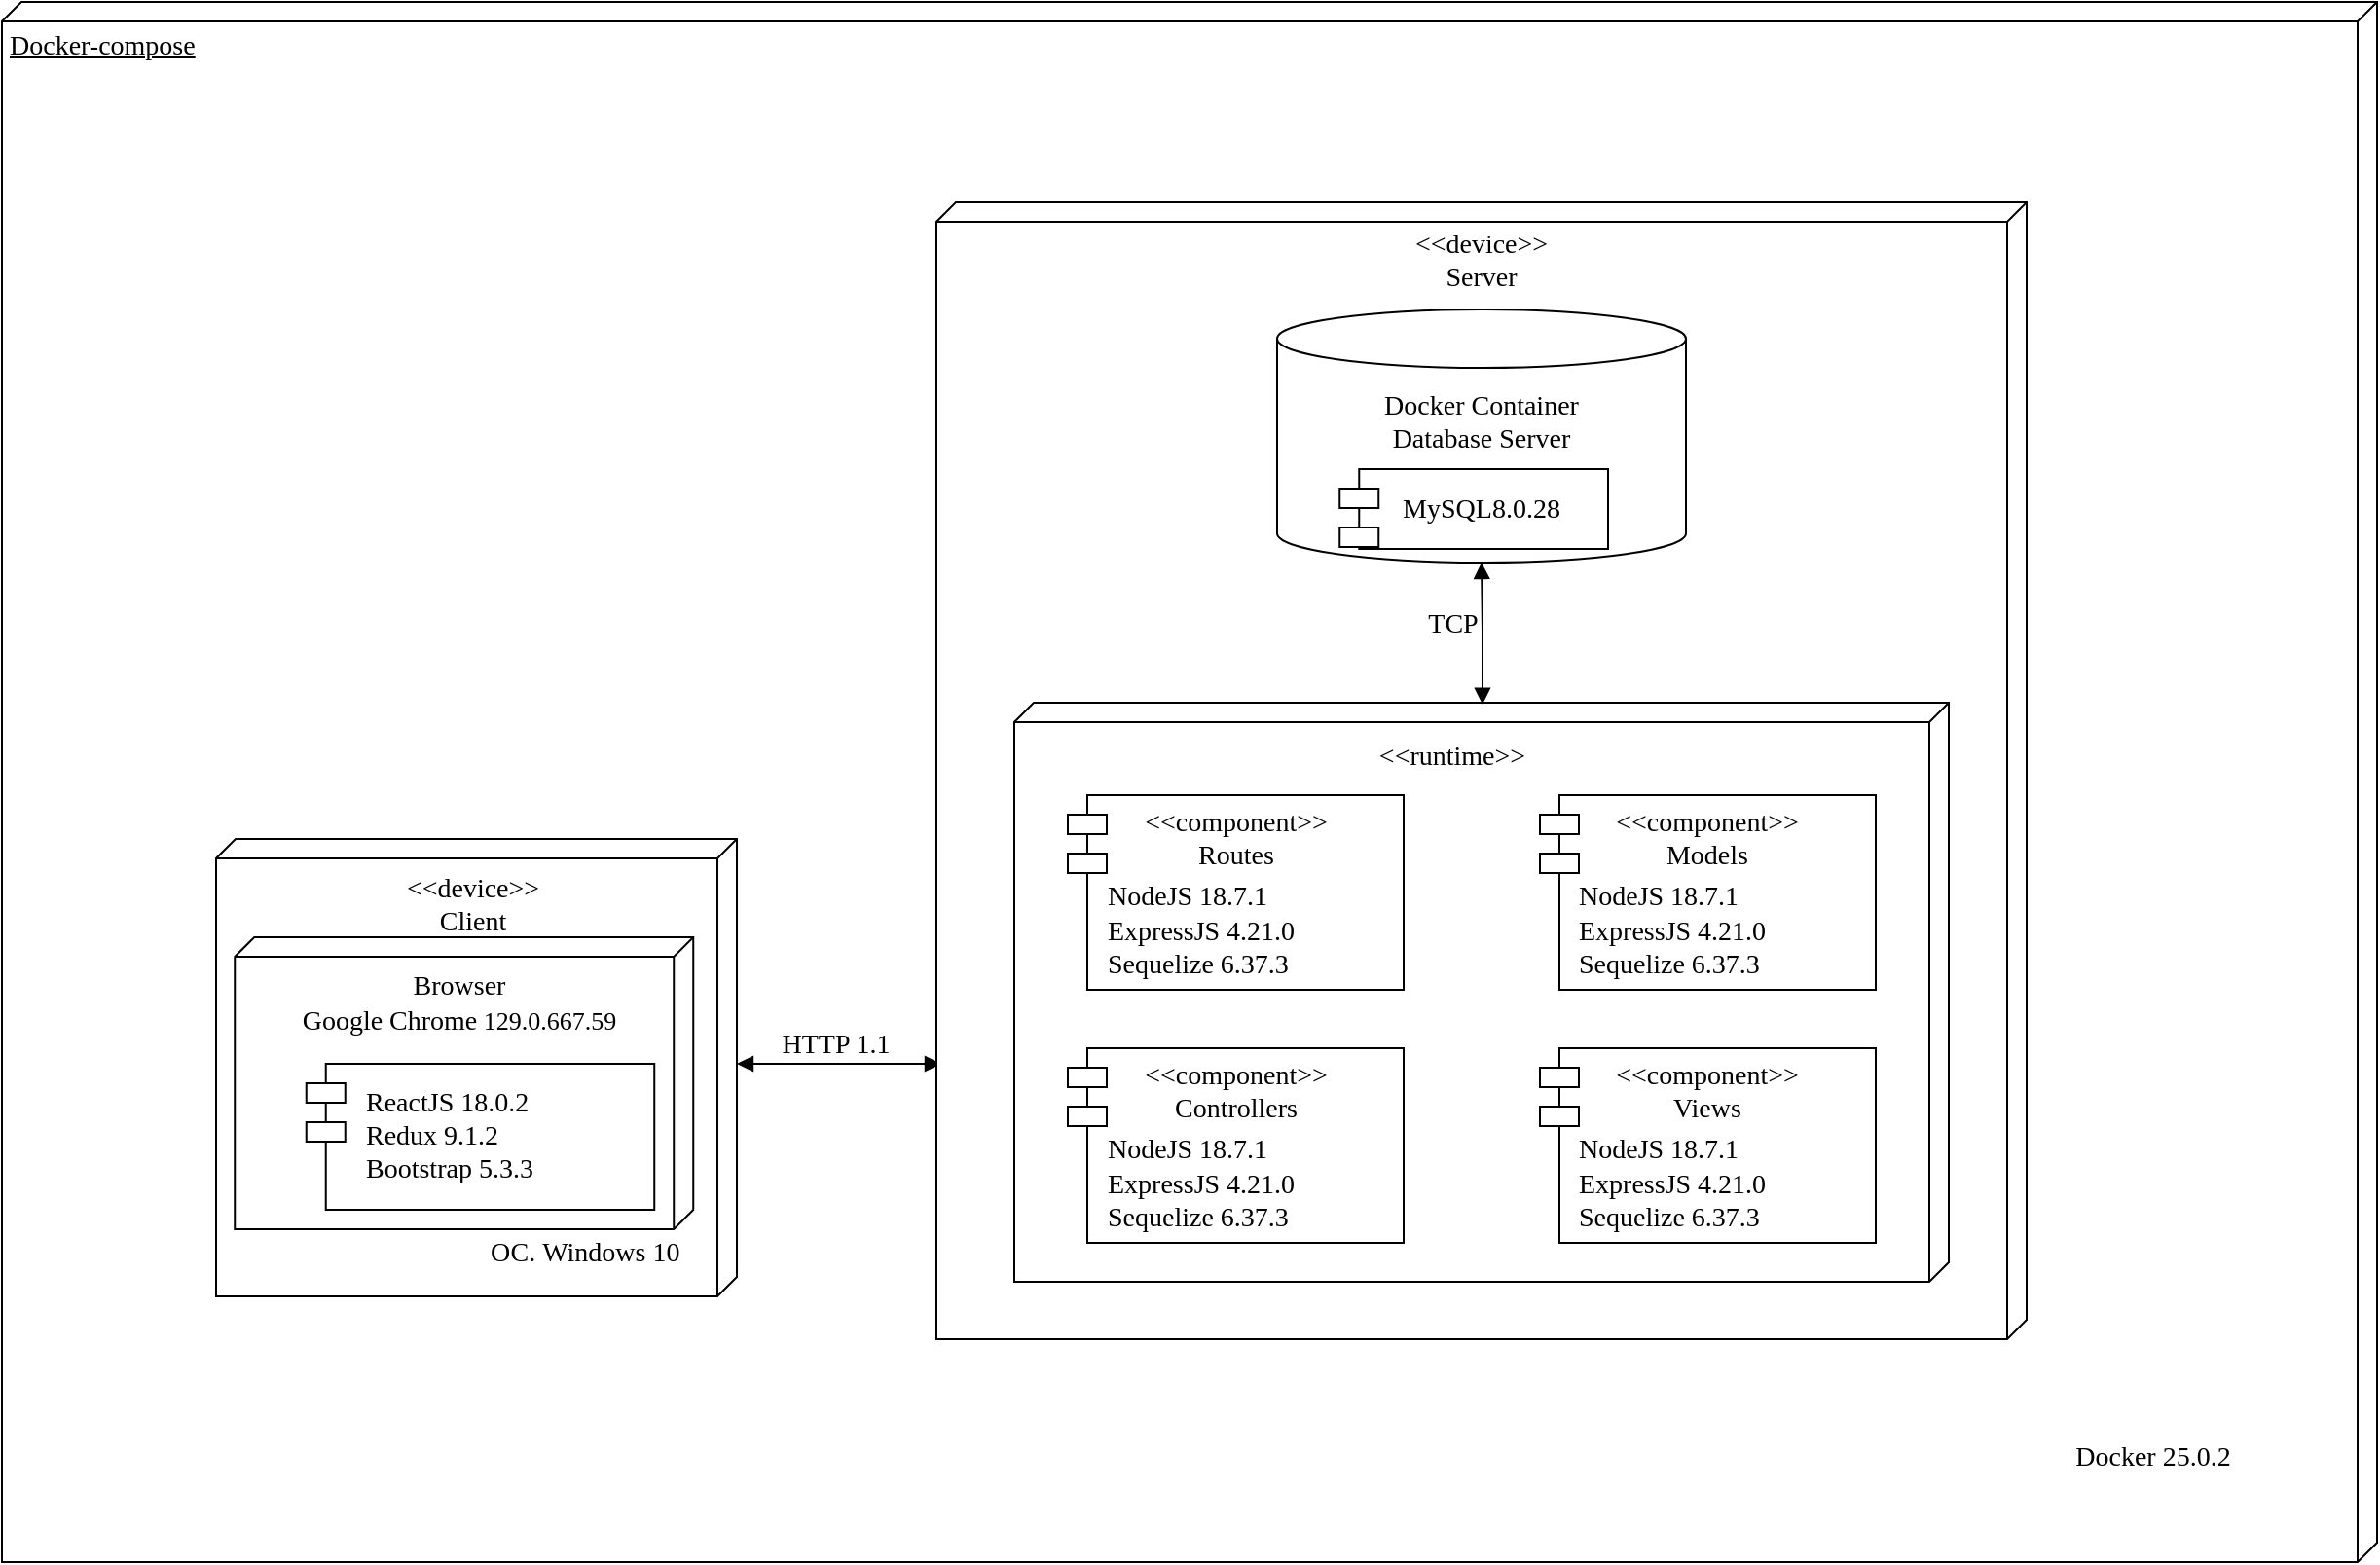 <mxfile version="24.8.2">
  <diagram id="hu6SqyUsQMpoPFQubJVd" name="Страница — 1">
    <mxGraphModel dx="2243" dy="806" grid="0" gridSize="10" guides="1" tooltips="1" connect="1" arrows="1" fold="1" page="0" pageScale="1" pageWidth="827" pageHeight="1169" math="0" shadow="0">
      <root>
        <mxCell id="0" />
        <mxCell id="1" parent="0" />
        <mxCell id="8hdBrVyz4YDK7KMscJBu-44" value="&lt;font face=&quot;Times New Roman&quot; style=&quot;font-size: 14px;&quot;&gt;Docker-compose&lt;/font&gt;" style="verticalAlign=top;align=left;spacingTop=8;spacingLeft=2;spacingRight=12;shape=cube;size=10;direction=south;fontStyle=4;html=1;whiteSpace=wrap;" parent="1" vertex="1">
          <mxGeometry x="-160" y="290" width="1220" height="801.5" as="geometry" />
        </mxCell>
        <mxCell id="8hdBrVyz4YDK7KMscJBu-45" value="&lt;font face=&quot;Times New Roman&quot; style=&quot;font-size: 14px;&quot;&gt;Docker 25.0.2&lt;/font&gt;" style="text;html=1;align=center;verticalAlign=middle;whiteSpace=wrap;rounded=0;" parent="1" vertex="1">
          <mxGeometry x="870" y="1022.5" width="150" height="30" as="geometry" />
        </mxCell>
        <mxCell id="8hdBrVyz4YDK7KMscJBu-1" value="" style="verticalAlign=top;align=left;spacingTop=8;spacingLeft=2;spacingRight=12;shape=cube;size=10;direction=south;fontStyle=4;html=1;whiteSpace=wrap;" parent="1" vertex="1">
          <mxGeometry x="-50" y="720" width="267.5" height="235" as="geometry" />
        </mxCell>
        <mxCell id="8hdBrVyz4YDK7KMscJBu-2" value="" style="verticalAlign=top;align=left;spacingTop=8;spacingLeft=2;spacingRight=12;shape=cube;size=10;direction=south;fontStyle=4;html=1;whiteSpace=wrap;" parent="1" vertex="1">
          <mxGeometry x="-40.38" y="770.5" width="235.5" height="150" as="geometry" />
        </mxCell>
        <mxCell id="8hdBrVyz4YDK7KMscJBu-3" value="&lt;font style=&quot;font-size: 14px;&quot; face=&quot;Times New Roman&quot;&gt;Browser&lt;/font&gt;&lt;div style=&quot;font-size: 14px;&quot;&gt;&lt;font style=&quot;font-size: 14px;&quot; face=&quot;Times New Roman&quot;&gt;&lt;font style=&quot;font-size: 14px;&quot;&gt;Google Chrome&lt;/font&gt;&lt;span style=&quot;font-size: 13px;&quot;&gt;&amp;nbsp;&lt;/span&gt;&lt;/font&gt;&lt;span style=&quot;font-size: 13px; text-align: start; background-color: rgb(255, 255, 255);&quot;&gt;&lt;font face=&quot;Times New Roman&quot;&gt;129.0.667.59&lt;/font&gt;&lt;/span&gt;&lt;br&gt;&lt;/div&gt;" style="text;html=1;align=center;verticalAlign=middle;whiteSpace=wrap;rounded=0;" parent="1" vertex="1">
          <mxGeometry x="-27" y="782" width="203.5" height="46.5" as="geometry" />
        </mxCell>
        <mxCell id="8hdBrVyz4YDK7KMscJBu-4" value="&lt;div style=&quot;&quot;&gt;&lt;br&gt;&lt;/div&gt;" style="shape=module;align=left;spacingLeft=20;align=center;verticalAlign=top;whiteSpace=wrap;html=1;" parent="1" vertex="1">
          <mxGeometry x="-3.63" y="835.5" width="178.75" height="75" as="geometry" />
        </mxCell>
        <mxCell id="8hdBrVyz4YDK7KMscJBu-5" value="&lt;font style=&quot;font-size: 14px;&quot; face=&quot;Times New Roman&quot;&gt;&amp;lt;&amp;lt;device&amp;gt;&amp;gt;&lt;br&gt;&lt;/font&gt;&lt;div&gt;&lt;font style=&quot;font-size: 14px;&quot; face=&quot;Times New Roman&quot;&gt;Client&lt;/font&gt;&lt;/div&gt;" style="text;html=1;align=center;verticalAlign=middle;whiteSpace=wrap;rounded=0;" parent="1" vertex="1">
          <mxGeometry x="32.62" y="738.5" width="97.5" height="30" as="geometry" />
        </mxCell>
        <mxCell id="8hdBrVyz4YDK7KMscJBu-6" value="&lt;font style=&quot;font-size: 14px;&quot; face=&quot;Times New Roman&quot;&gt;ОС. Windows 10&lt;/font&gt;" style="text;strokeColor=none;fillColor=none;align=left;verticalAlign=middle;spacingLeft=4;spacingRight=4;overflow=hidden;points=[[0,0.5],[1,0.5]];portConstraint=eastwest;rotatable=0;whiteSpace=wrap;html=1;" parent="1" vertex="1">
          <mxGeometry x="85.12" y="917.5" width="114" height="30" as="geometry" />
        </mxCell>
        <mxCell id="8hdBrVyz4YDK7KMscJBu-7" value="&lt;font face=&quot;Times New Roman&quot; style=&quot;font-size: 14px;&quot;&gt;ReactJS 18.0.2&lt;/font&gt;&lt;div&gt;&lt;font face=&quot;Times New Roman&quot;&gt;&lt;span style=&quot;font-size: 14px;&quot;&gt;Redux 9.1.2&lt;br&gt;&lt;/span&gt;&lt;/font&gt;&lt;div style=&quot;font-size: 14px;&quot;&gt;&lt;font face=&quot;PvMJpOz3pLV8ocHbTbVb&quot; style=&quot;font-size: 14px;&quot;&gt;Bootstrap 5.3.3&lt;/font&gt;&lt;/div&gt;&lt;/div&gt;" style="text;html=1;align=left;verticalAlign=middle;whiteSpace=wrap;rounded=0;" parent="1" vertex="1">
          <mxGeometry x="25.12" y="835.5" width="150" height="75" as="geometry" />
        </mxCell>
        <mxCell id="8hdBrVyz4YDK7KMscJBu-8" value="" style="endArrow=block;html=1;rounded=0;edgeStyle=orthogonalEdgeStyle;endFill=1;startArrow=block;startFill=1;exitX=0.561;exitY=0;exitDx=0;exitDy=0;exitPerimeter=0;entryX=0.56;entryY=1.002;entryDx=0;entryDy=0;entryPerimeter=0;" parent="1" edge="1">
          <mxGeometry width="50" height="50" relative="1" as="geometry">
            <mxPoint x="217.5" y="835.5" as="sourcePoint" />
            <mxPoint x="322.5" y="835.5" as="targetPoint" />
            <Array as="points" />
          </mxGeometry>
        </mxCell>
        <mxCell id="8hdBrVyz4YDK7KMscJBu-9" value="&lt;font style=&quot;font-size: 14px;&quot; face=&quot;Times New Roman&quot;&gt;HTTP 1.1&lt;/font&gt;" style="edgeLabel;html=1;align=center;verticalAlign=middle;resizable=0;points=[];" parent="8hdBrVyz4YDK7KMscJBu-8" vertex="1" connectable="0">
          <mxGeometry x="0.076" y="1" relative="1" as="geometry">
            <mxPoint x="-6" y="-9" as="offset" />
          </mxGeometry>
        </mxCell>
        <mxCell id="8hdBrVyz4YDK7KMscJBu-10" value="" style="verticalAlign=top;align=left;spacingTop=8;spacingLeft=2;spacingRight=12;shape=cube;size=10;direction=south;fontStyle=4;html=1;whiteSpace=wrap;" parent="1" vertex="1">
          <mxGeometry x="320" y="393" width="560" height="584" as="geometry" />
        </mxCell>
        <mxCell id="8hdBrVyz4YDK7KMscJBu-11" value="&lt;font style=&quot;font-size: 14px;&quot; face=&quot;Times New Roman&quot;&gt;&amp;lt;&amp;lt;device&amp;gt;&amp;gt;&lt;br&gt;&lt;/font&gt;&lt;div&gt;&lt;font style=&quot;font-size: 14px;&quot; face=&quot;Times New Roman&quot;&gt;Server&lt;/font&gt;&lt;span style=&quot;color: rgba(0, 0, 0, 0); font-family: monospace; font-size: 0px; text-align: start; text-wrap-mode: nowrap; background-color: initial;&quot;&gt;%3CmxGraphModel%3E%3Croot%3E%3CmxCell%20id%3D%220%22%2F%3E%3CmxCell%20id%3D%221%22%20parent%3D%220%22%2F%3E%3CmxCell%20id%3D%222%22%20value%3D%22%22%20style%3D%22shape%3Dcylinder3%3BwhiteSpace%3Dwrap%3Bhtml%3D1%3BboundedLbl%3D1%3BbackgroundOutline%3D1%3Bsize%3D15%3B%22%20vertex%3D%221%22%20parent%3D%221%22%3E%3CmxGeometry%20x%3D%22899.75%22%20y%3D%2217%22%20width%3D%22220%22%20height%3D%22140%22%20as%3D%22geometry%22%2F%3E%3C%2FmxCell%3E%3CmxCell%20id%3D%223%22%20value%3D%22%22%20style%3D%22shape%3Dmodule%3Balign%3Dleft%3BspacingLeft%3D20%3Balign%3Dcenter%3BverticalAlign%3Dtop%3BwhiteSpace%3Dwrap%3Bhtml%3D1%3B%22%20vertex%3D%221%22%20parent%3D%221%22%3E%3CmxGeometry%20x%3D%22931.88%22%20y%3D%2296%22%20width%3D%22155.75%22%20height%3D%2247.5%22%20as%3D%22geometry%22%2F%3E%3C%2FmxCell%3E%3CmxCell%20id%3D%224%22%20value%3D%22%26lt%3Bfont%20style%3D%26quot%3Bfont-size%3A%2014px%3B%26quot%3B%20face%3D%26quot%3BTimes%20New%20Roman%26quot%3B%26gt%3BDocker%20Container%26lt%3Bbr%26gt%3BDatabase%20Server%26lt%3B%2Ffont%26gt%3B%22%20style%3D%22text%3Bhtml%3D1%3Balign%3Dcenter%3BverticalAlign%3Dmiddle%3BwhiteSpace%3Dwrap%3Brounded%3D0%3B%22%20vertex%3D%221%22%20parent%3D%221%22%3E%3CmxGeometry%20x%3D%22951%22%20y%3D%2257%22%20width%3D%22107.5%22%20height%3D%2232.5%22%20as%3D%22geometry%22%2F%3E%3C%2FmxCell%3E%3CmxCell%20id%3D%225%22%20value%3D%22%26lt%3Bspan%20style%3D%26quot%3Bfont-family%3A%20%26amp%3Bquot%3BTimes%20New%20Roman%26amp%3Bquot%3B%3B%20font-size%3A%2014px%3B%26quot%3B%26gt%3BMySQL8.0.28%26lt%3B%2Fspan%26gt%3B%22%20style%3D%22text%3Bhtml%3D1%3Balign%3Dcenter%3BverticalAlign%3Dmiddle%3BwhiteSpace%3Dwrap%3Brounded%3D0%3B%22%20vertex%3D%221%22%20parent%3D%221%22%3E%3CmxGeometry%20x%3D%22972.63%22%20y%3D%22104.75%22%20width%3D%2284%22%20height%3D%2230%22%20as%3D%22geometry%22%2F%3E%3C%2FmxCell%3E%3C%2Froot%3E%3C%2FmxGraphModel%3E&lt;/span&gt;&lt;/div&gt;" style="text;html=1;align=center;verticalAlign=middle;whiteSpace=wrap;rounded=0;" parent="1" vertex="1">
          <mxGeometry x="551.25" y="408" width="97.5" height="29" as="geometry" />
        </mxCell>
        <mxCell id="8hdBrVyz4YDK7KMscJBu-12" value="" style="shape=cylinder3;whiteSpace=wrap;html=1;boundedLbl=1;backgroundOutline=1;size=15;" parent="1" vertex="1">
          <mxGeometry x="495" y="448" width="210" height="130" as="geometry" />
        </mxCell>
        <mxCell id="8hdBrVyz4YDK7KMscJBu-13" value="" style="shape=module;align=left;spacingLeft=20;align=center;verticalAlign=top;whiteSpace=wrap;html=1;" parent="1" vertex="1">
          <mxGeometry x="527.13" y="530" width="137.87" height="41" as="geometry" />
        </mxCell>
        <mxCell id="8hdBrVyz4YDK7KMscJBu-14" value="&lt;font style=&quot;font-size: 14px;&quot; face=&quot;Times New Roman&quot;&gt;Docker Container&lt;br&gt;Database Server&lt;/font&gt;" style="text;html=1;align=center;verticalAlign=middle;whiteSpace=wrap;rounded=0;" parent="1" vertex="1">
          <mxGeometry x="546.25" y="490" width="107.5" height="32.5" as="geometry" />
        </mxCell>
        <mxCell id="8hdBrVyz4YDK7KMscJBu-15" value="&lt;span style=&quot;font-family: &amp;quot;Times New Roman&amp;quot;; font-size: 14px;&quot;&gt;MySQL8.0.28&lt;/span&gt;" style="text;html=1;align=center;verticalAlign=middle;whiteSpace=wrap;rounded=0;" parent="1" vertex="1">
          <mxGeometry x="558" y="535.5" width="84" height="30" as="geometry" />
        </mxCell>
        <mxCell id="8hdBrVyz4YDK7KMscJBu-20" value="" style="verticalAlign=top;align=left;spacingTop=8;spacingLeft=2;spacingRight=12;shape=cube;size=10;direction=south;fontStyle=4;html=1;whiteSpace=wrap;" parent="1" vertex="1">
          <mxGeometry x="360" y="650" width="480" height="297.5" as="geometry" />
        </mxCell>
        <mxCell id="8hdBrVyz4YDK7KMscJBu-21" value="&lt;font face=&quot;Times New Roman&quot;&gt;&lt;span style=&quot;font-size: 14px;&quot;&gt;&amp;lt;&amp;lt;runtime&amp;gt;&amp;gt;&lt;/span&gt;&lt;/font&gt;" style="text;html=1;align=center;verticalAlign=middle;whiteSpace=wrap;rounded=0;" parent="1" vertex="1">
          <mxGeometry x="495" y="662.5" width="180" height="30" as="geometry" />
        </mxCell>
        <mxCell id="8hdBrVyz4YDK7KMscJBu-22" value="" style="shape=module;align=left;spacingLeft=20;align=center;verticalAlign=top;whiteSpace=wrap;html=1;" parent="1" vertex="1">
          <mxGeometry x="387.5" y="697.5" width="172.5" height="100" as="geometry" />
        </mxCell>
        <mxCell id="8hdBrVyz4YDK7KMscJBu-23" value="&lt;div style=&quot;font-size: 14px;&quot;&gt;&lt;div&gt;&lt;font style=&quot;text-wrap: nowrap;&quot; face=&quot;Times New Roman&quot;&gt;NodeJS 18.7.1&lt;/font&gt;&lt;/div&gt;&lt;div&gt;&lt;span style=&quot;font-family: oEKUUC97mD8u1FqZIiND; background-color: initial;&quot;&gt;ExpressJS 4.21.0&amp;nbsp;&lt;/span&gt;&lt;/div&gt;&lt;div&gt;&lt;font face=&quot;oEKUUC97mD8u1FqZIiND&quot;&gt;Sequelize 6.37.3&lt;/font&gt;&lt;/div&gt;&lt;/div&gt;" style="text;html=1;align=left;verticalAlign=middle;whiteSpace=wrap;rounded=0;" parent="1" vertex="1">
          <mxGeometry x="405.63" y="740.57" width="144.12" height="52.93" as="geometry" />
        </mxCell>
        <mxCell id="8hdBrVyz4YDK7KMscJBu-28" value="&lt;font face=&quot;Times New Roman&quot;&gt;&lt;span style=&quot;font-size: 14px;&quot;&gt;&amp;lt;&amp;lt;component&amp;gt;&amp;gt;&lt;/span&gt;&lt;/font&gt;&lt;div&gt;&lt;font face=&quot;Times New Roman&quot;&gt;&lt;span style=&quot;font-size: 14px;&quot;&gt;Routes&lt;/span&gt;&lt;/font&gt;&lt;/div&gt;" style="text;html=1;align=center;verticalAlign=middle;whiteSpace=wrap;rounded=0;" parent="1" vertex="1">
          <mxGeometry x="405.63" y="707.5" width="136.25" height="25" as="geometry" />
        </mxCell>
        <mxCell id="8hdBrVyz4YDK7KMscJBu-29" value="" style="shape=module;align=left;spacingLeft=20;align=center;verticalAlign=top;whiteSpace=wrap;html=1;" parent="1" vertex="1">
          <mxGeometry x="630" y="697.5" width="172.5" height="100" as="geometry" />
        </mxCell>
        <mxCell id="8hdBrVyz4YDK7KMscJBu-30" value="&lt;div style=&quot;font-size: 14px;&quot;&gt;&lt;div&gt;&lt;font style=&quot;text-wrap: nowrap;&quot; face=&quot;Times New Roman&quot;&gt;NodeJS 18.7.1&lt;/font&gt;&lt;/div&gt;&lt;div&gt;&lt;span style=&quot;font-family: oEKUUC97mD8u1FqZIiND; background-color: initial;&quot;&gt;ExpressJS 4.21.0&amp;nbsp;&lt;/span&gt;&lt;/div&gt;&lt;div&gt;&lt;font face=&quot;oEKUUC97mD8u1FqZIiND&quot;&gt;Sequelize 6.37.3&lt;/font&gt;&lt;/div&gt;&lt;/div&gt;" style="text;html=1;align=left;verticalAlign=middle;whiteSpace=wrap;rounded=0;" parent="1" vertex="1">
          <mxGeometry x="648.13" y="740.57" width="144.12" height="52.93" as="geometry" />
        </mxCell>
        <mxCell id="8hdBrVyz4YDK7KMscJBu-31" value="&lt;font face=&quot;Times New Roman&quot;&gt;&lt;span style=&quot;font-size: 14px;&quot;&gt;&amp;lt;&amp;lt;component&amp;gt;&amp;gt;&lt;/span&gt;&lt;/font&gt;&lt;div&gt;&lt;font face=&quot;Times New Roman&quot;&gt;&lt;span style=&quot;font-size: 14px;&quot;&gt;Models&lt;/span&gt;&lt;/font&gt;&lt;/div&gt;" style="text;html=1;align=center;verticalAlign=middle;whiteSpace=wrap;rounded=0;" parent="1" vertex="1">
          <mxGeometry x="648.13" y="707.5" width="136.25" height="25" as="geometry" />
        </mxCell>
        <mxCell id="8hdBrVyz4YDK7KMscJBu-32" value="" style="shape=module;align=left;spacingLeft=20;align=center;verticalAlign=top;whiteSpace=wrap;html=1;" parent="1" vertex="1">
          <mxGeometry x="387.5" y="827.5" width="172.5" height="100" as="geometry" />
        </mxCell>
        <mxCell id="8hdBrVyz4YDK7KMscJBu-33" value="&lt;div style=&quot;font-size: 14px;&quot;&gt;&lt;div&gt;&lt;font style=&quot;text-wrap: nowrap;&quot; face=&quot;Times New Roman&quot;&gt;NodeJS 18.7.1&lt;/font&gt;&lt;/div&gt;&lt;div&gt;&lt;span style=&quot;font-family: oEKUUC97mD8u1FqZIiND; background-color: initial;&quot;&gt;ExpressJS 4.21.0&amp;nbsp;&lt;/span&gt;&lt;/div&gt;&lt;div&gt;&lt;font face=&quot;oEKUUC97mD8u1FqZIiND&quot;&gt;Sequelize 6.37.3&lt;/font&gt;&lt;/div&gt;&lt;/div&gt;" style="text;html=1;align=left;verticalAlign=middle;whiteSpace=wrap;rounded=0;" parent="1" vertex="1">
          <mxGeometry x="405.63" y="870.57" width="144.12" height="52.93" as="geometry" />
        </mxCell>
        <mxCell id="8hdBrVyz4YDK7KMscJBu-34" value="&lt;font face=&quot;Times New Roman&quot;&gt;&lt;span style=&quot;font-size: 14px;&quot;&gt;&amp;lt;&amp;lt;component&amp;gt;&amp;gt;&lt;/span&gt;&lt;/font&gt;&lt;div&gt;&lt;font face=&quot;Times New Roman&quot;&gt;&lt;span style=&quot;font-size: 14px;&quot;&gt;Controllers&lt;/span&gt;&lt;/font&gt;&lt;/div&gt;" style="text;html=1;align=center;verticalAlign=middle;whiteSpace=wrap;rounded=0;" parent="1" vertex="1">
          <mxGeometry x="405.63" y="837.5" width="136.25" height="25" as="geometry" />
        </mxCell>
        <mxCell id="8hdBrVyz4YDK7KMscJBu-35" value="" style="shape=module;align=left;spacingLeft=20;align=center;verticalAlign=top;whiteSpace=wrap;html=1;" parent="1" vertex="1">
          <mxGeometry x="630" y="827.5" width="172.5" height="100" as="geometry" />
        </mxCell>
        <mxCell id="8hdBrVyz4YDK7KMscJBu-36" value="&lt;div style=&quot;font-size: 14px;&quot;&gt;&lt;div&gt;&lt;font style=&quot;text-wrap: nowrap;&quot; face=&quot;Times New Roman&quot;&gt;NodeJS 18.7.1&lt;/font&gt;&lt;/div&gt;&lt;div&gt;&lt;span style=&quot;font-family: oEKUUC97mD8u1FqZIiND; background-color: initial;&quot;&gt;ExpressJS 4.21.0&amp;nbsp;&lt;/span&gt;&lt;/div&gt;&lt;div&gt;&lt;font face=&quot;oEKUUC97mD8u1FqZIiND&quot;&gt;Sequelize 6.37.3&lt;/font&gt;&lt;/div&gt;&lt;/div&gt;" style="text;html=1;align=left;verticalAlign=middle;whiteSpace=wrap;rounded=0;" parent="1" vertex="1">
          <mxGeometry x="648.13" y="870.57" width="144.12" height="52.93" as="geometry" />
        </mxCell>
        <mxCell id="8hdBrVyz4YDK7KMscJBu-37" value="&lt;font face=&quot;Times New Roman&quot;&gt;&lt;span style=&quot;font-size: 14px;&quot;&gt;&amp;lt;&amp;lt;component&amp;gt;&amp;gt;&lt;/span&gt;&lt;/font&gt;&lt;div&gt;&lt;font face=&quot;Times New Roman&quot;&gt;&lt;span style=&quot;font-size: 14px;&quot;&gt;Views&lt;/span&gt;&lt;/font&gt;&lt;/div&gt;" style="text;html=1;align=center;verticalAlign=middle;whiteSpace=wrap;rounded=0;" parent="1" vertex="1">
          <mxGeometry x="648.13" y="837.5" width="136.25" height="25" as="geometry" />
        </mxCell>
        <mxCell id="8hdBrVyz4YDK7KMscJBu-41" value="" style="endArrow=block;html=1;rounded=0;edgeStyle=orthogonalEdgeStyle;endFill=1;startArrow=block;startFill=1;exitX=0.003;exitY=0.499;exitDx=0;exitDy=0;exitPerimeter=0;entryX=0.5;entryY=1;entryDx=0;entryDy=0;entryPerimeter=0;" parent="1" source="8hdBrVyz4YDK7KMscJBu-20" target="8hdBrVyz4YDK7KMscJBu-12" edge="1">
          <mxGeometry width="50" height="50" relative="1" as="geometry">
            <mxPoint x="532.5" y="620" as="sourcePoint" />
            <mxPoint x="637.5" y="620" as="targetPoint" />
            <Array as="points" />
          </mxGeometry>
        </mxCell>
        <mxCell id="8hdBrVyz4YDK7KMscJBu-43" value="&lt;font style=&quot;font-size: 14px;&quot; face=&quot;Times New Roman&quot;&gt;TCP&lt;/font&gt;" style="edgeLabel;html=1;align=center;verticalAlign=middle;resizable=0;points=[];" parent="1" vertex="1" connectable="0">
          <mxGeometry x="585.001" y="610" as="geometry" />
        </mxCell>
      </root>
    </mxGraphModel>
  </diagram>
</mxfile>
